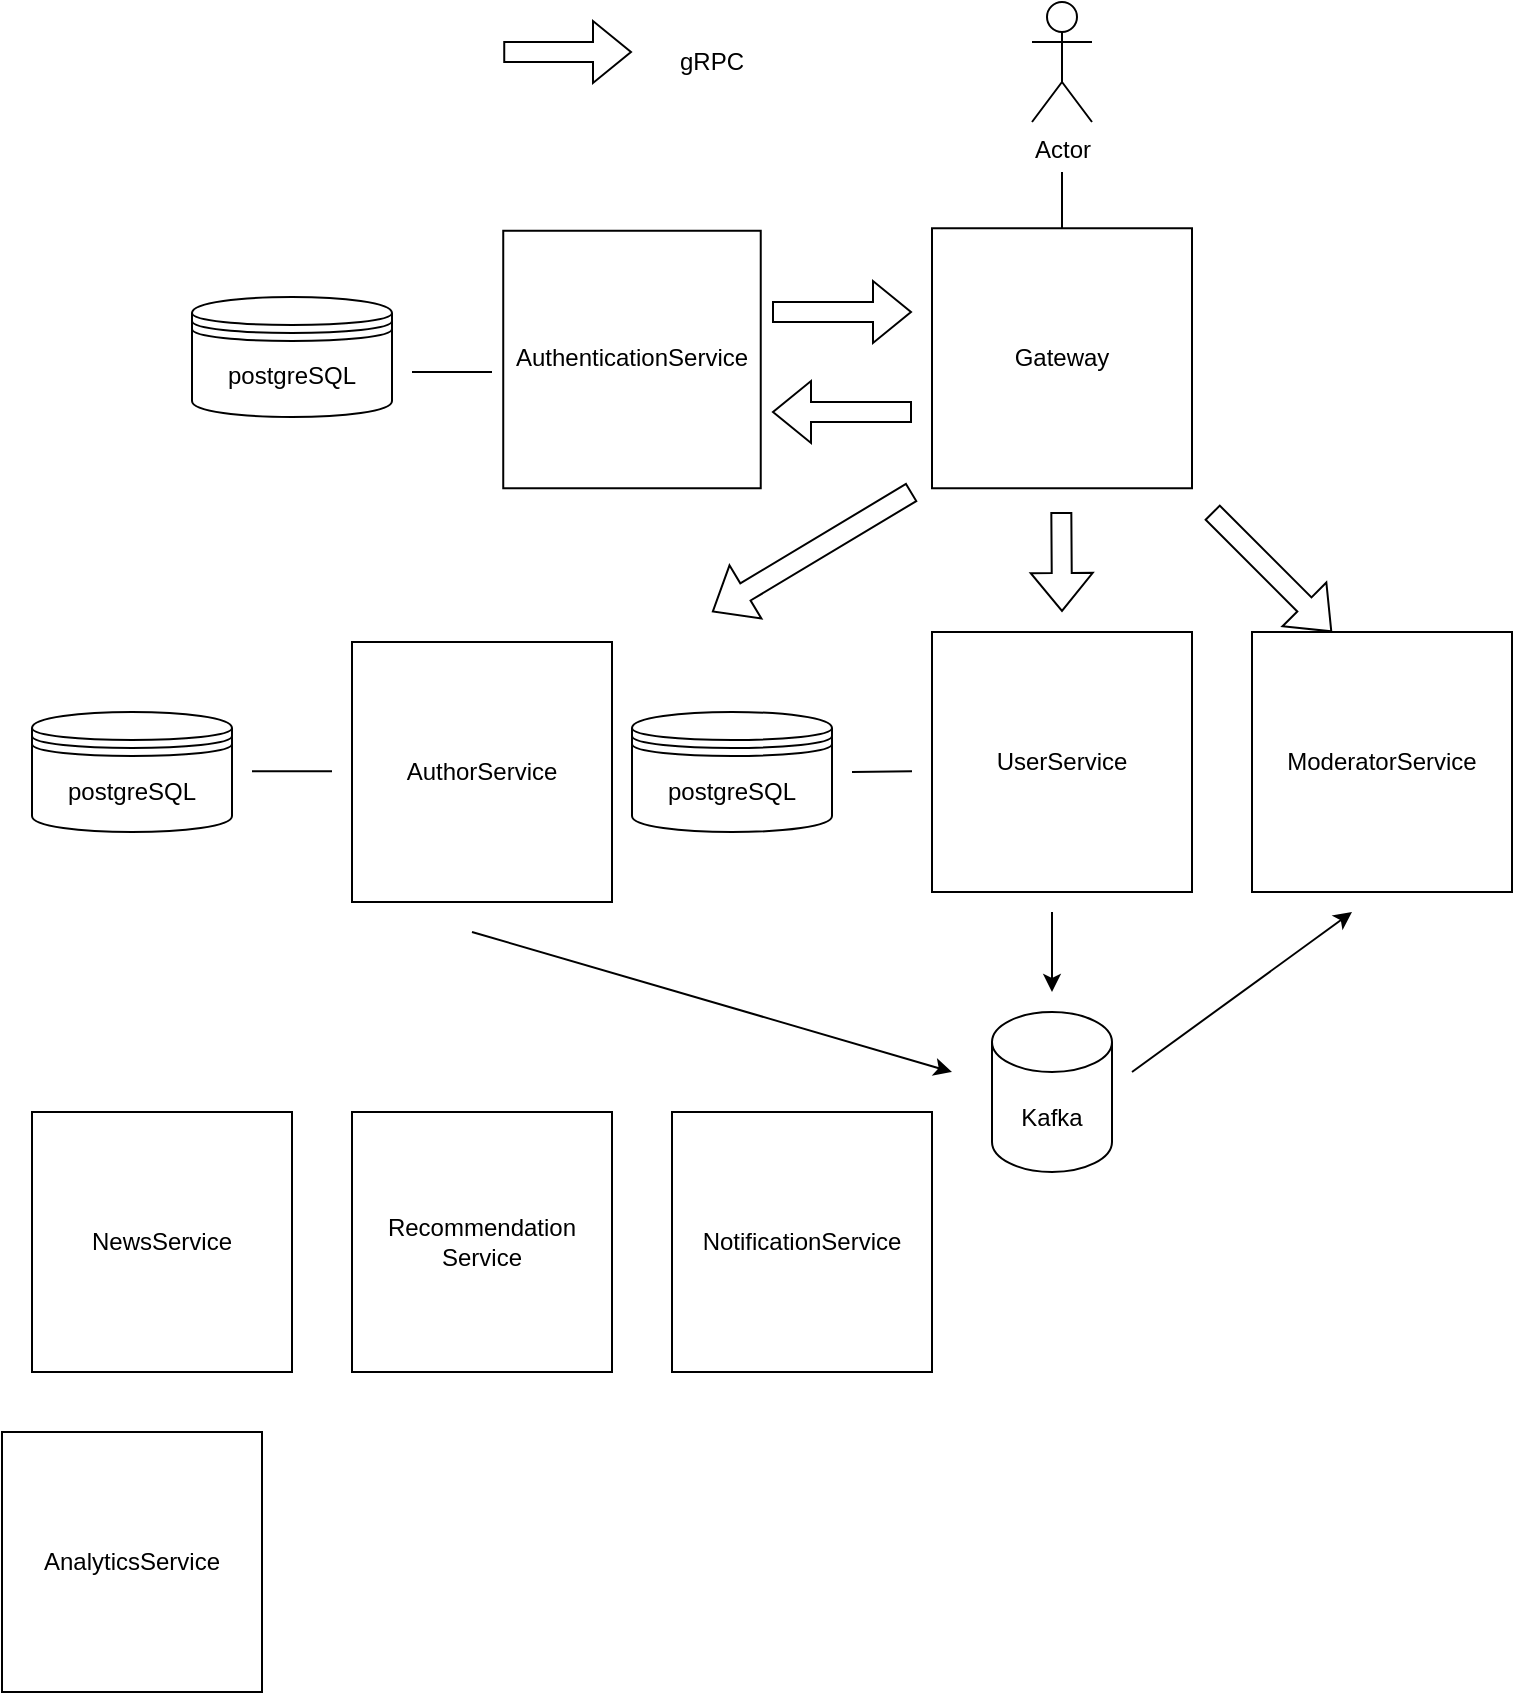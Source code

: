 <mxfile version="26.0.16">
  <diagram name="Page-1" id="5f0bae14-7c28-e335-631c-24af17079c00">
    <mxGraphModel dx="2214" dy="835" grid="1" gridSize="10" guides="1" tooltips="1" connect="1" arrows="1" fold="1" page="1" pageScale="1" pageWidth="1100" pageHeight="850" background="none" math="0" shadow="0">
      <root>
        <mxCell id="0" />
        <mxCell id="1" parent="0" />
        <mxCell id="ktRE7d3KSktnaOX6q5xe-1" value="Gateway" style="whiteSpace=wrap;html=1;aspect=fixed;" parent="1" vertex="1">
          <mxGeometry x="450" y="128.13" width="130" height="130" as="geometry" />
        </mxCell>
        <mxCell id="ktRE7d3KSktnaOX6q5xe-3" value="" style="whiteSpace=wrap;html=1;aspect=fixed;" parent="1" vertex="1">
          <mxGeometry x="235.62" y="129.38" width="128.75" height="128.75" as="geometry" />
        </mxCell>
        <mxCell id="ktRE7d3KSktnaOX6q5xe-4" value="AuthenticationService" style="text;html=1;align=center;verticalAlign=middle;whiteSpace=wrap;rounded=0;" parent="1" vertex="1">
          <mxGeometry x="270" y="180" width="60" height="25" as="geometry" />
        </mxCell>
        <mxCell id="ktRE7d3KSktnaOX6q5xe-5" value="" style="shape=flexArrow;endArrow=classic;html=1;rounded=0;" parent="1" edge="1">
          <mxGeometry width="50" height="50" relative="1" as="geometry">
            <mxPoint x="440" y="220" as="sourcePoint" />
            <mxPoint x="370" y="220" as="targetPoint" />
          </mxGeometry>
        </mxCell>
        <mxCell id="ktRE7d3KSktnaOX6q5xe-6" value="" style="shape=flexArrow;endArrow=classic;html=1;rounded=0;" parent="1" edge="1">
          <mxGeometry width="50" height="50" relative="1" as="geometry">
            <mxPoint x="370" y="170" as="sourcePoint" />
            <mxPoint x="440" y="170" as="targetPoint" />
          </mxGeometry>
        </mxCell>
        <mxCell id="ktRE7d3KSktnaOX6q5xe-7" value="" style="shape=flexArrow;endArrow=classic;html=1;rounded=0;" parent="1" edge="1">
          <mxGeometry width="50" height="50" relative="1" as="geometry">
            <mxPoint x="235.62" y="40" as="sourcePoint" />
            <mxPoint x="300" y="40" as="targetPoint" />
          </mxGeometry>
        </mxCell>
        <mxCell id="ktRE7d3KSktnaOX6q5xe-8" value="gRPC" style="text;html=1;align=center;verticalAlign=middle;whiteSpace=wrap;rounded=0;" parent="1" vertex="1">
          <mxGeometry x="310" y="30" width="60" height="30" as="geometry" />
        </mxCell>
        <mxCell id="ktRE7d3KSktnaOX6q5xe-10" value="UserService" style="whiteSpace=wrap;html=1;aspect=fixed;" parent="1" vertex="1">
          <mxGeometry x="450" y="330" width="130" height="130" as="geometry" />
        </mxCell>
        <mxCell id="ktRE7d3KSktnaOX6q5xe-11" value="postgreSQL" style="shape=datastore;whiteSpace=wrap;html=1;" parent="1" vertex="1">
          <mxGeometry x="80" y="162.5" width="100" height="60" as="geometry" />
        </mxCell>
        <mxCell id="ktRE7d3KSktnaOX6q5xe-12" value="" style="endArrow=none;html=1;rounded=0;" parent="1" edge="1">
          <mxGeometry width="50" height="50" relative="1" as="geometry">
            <mxPoint x="190" y="200" as="sourcePoint" />
            <mxPoint x="230" y="200" as="targetPoint" />
          </mxGeometry>
        </mxCell>
        <mxCell id="ktRE7d3KSktnaOX6q5xe-14" value="AuthorService" style="whiteSpace=wrap;html=1;aspect=fixed;" parent="1" vertex="1">
          <mxGeometry x="160" y="335" width="130" height="130" as="geometry" />
        </mxCell>
        <mxCell id="ktRE7d3KSktnaOX6q5xe-15" value="ModeratorService" style="whiteSpace=wrap;html=1;aspect=fixed;" parent="1" vertex="1">
          <mxGeometry x="610" y="330" width="130" height="130" as="geometry" />
        </mxCell>
        <mxCell id="ktRE7d3KSktnaOX6q5xe-16" value="Actor" style="shape=umlActor;verticalLabelPosition=bottom;verticalAlign=top;html=1;outlineConnect=0;" parent="1" vertex="1">
          <mxGeometry x="500" y="15" width="30" height="60" as="geometry" />
        </mxCell>
        <mxCell id="ktRE7d3KSktnaOX6q5xe-18" value="" style="endArrow=none;html=1;rounded=0;exitX=0.5;exitY=0;exitDx=0;exitDy=0;" parent="1" source="ktRE7d3KSktnaOX6q5xe-1" edge="1">
          <mxGeometry width="50" height="50" relative="1" as="geometry">
            <mxPoint x="470" y="240" as="sourcePoint" />
            <mxPoint x="515" y="100" as="targetPoint" />
          </mxGeometry>
        </mxCell>
        <mxCell id="ktRE7d3KSktnaOX6q5xe-19" value="" style="shape=flexArrow;endArrow=classic;html=1;rounded=0;" parent="1" edge="1">
          <mxGeometry width="50" height="50" relative="1" as="geometry">
            <mxPoint x="514.66" y="270" as="sourcePoint" />
            <mxPoint x="515" y="320" as="targetPoint" />
          </mxGeometry>
        </mxCell>
        <mxCell id="ktRE7d3KSktnaOX6q5xe-20" value="" style="shape=flexArrow;endArrow=classic;html=1;rounded=0;" parent="1" edge="1">
          <mxGeometry width="50" height="50" relative="1" as="geometry">
            <mxPoint x="440" y="260" as="sourcePoint" />
            <mxPoint x="340" y="320" as="targetPoint" />
          </mxGeometry>
        </mxCell>
        <mxCell id="ktRE7d3KSktnaOX6q5xe-21" value="" style="shape=flexArrow;endArrow=classic;html=1;rounded=0;" parent="1" edge="1">
          <mxGeometry width="50" height="50" relative="1" as="geometry">
            <mxPoint x="590" y="270" as="sourcePoint" />
            <mxPoint x="650" y="330" as="targetPoint" />
          </mxGeometry>
        </mxCell>
        <mxCell id="ktRE7d3KSktnaOX6q5xe-22" value="Kafka" style="shape=cylinder3;whiteSpace=wrap;html=1;boundedLbl=1;backgroundOutline=1;size=15;" parent="1" vertex="1">
          <mxGeometry x="480" y="520" width="60" height="80" as="geometry" />
        </mxCell>
        <mxCell id="ktRE7d3KSktnaOX6q5xe-24" value="" style="endArrow=classic;html=1;rounded=0;" parent="1" edge="1">
          <mxGeometry width="50" height="50" relative="1" as="geometry">
            <mxPoint x="220" y="480" as="sourcePoint" />
            <mxPoint x="460" y="550" as="targetPoint" />
          </mxGeometry>
        </mxCell>
        <mxCell id="ktRE7d3KSktnaOX6q5xe-25" value="" style="endArrow=classic;html=1;rounded=0;" parent="1" edge="1">
          <mxGeometry width="50" height="50" relative="1" as="geometry">
            <mxPoint x="510" y="470" as="sourcePoint" />
            <mxPoint x="510" y="510" as="targetPoint" />
          </mxGeometry>
        </mxCell>
        <mxCell id="ktRE7d3KSktnaOX6q5xe-26" value="" style="endArrow=classic;html=1;rounded=0;" parent="1" edge="1">
          <mxGeometry width="50" height="50" relative="1" as="geometry">
            <mxPoint x="550" y="550" as="sourcePoint" />
            <mxPoint x="660" y="470" as="targetPoint" />
          </mxGeometry>
        </mxCell>
        <mxCell id="ktRE7d3KSktnaOX6q5xe-27" value="postgreSQL" style="shape=datastore;whiteSpace=wrap;html=1;" parent="1" vertex="1">
          <mxGeometry y="370" width="100" height="60" as="geometry" />
        </mxCell>
        <mxCell id="ktRE7d3KSktnaOX6q5xe-28" value="" style="endArrow=none;html=1;rounded=0;" parent="1" edge="1">
          <mxGeometry width="50" height="50" relative="1" as="geometry">
            <mxPoint x="110" y="399.66" as="sourcePoint" />
            <mxPoint x="150" y="399.66" as="targetPoint" />
          </mxGeometry>
        </mxCell>
        <mxCell id="ktRE7d3KSktnaOX6q5xe-29" value="postgreSQL" style="shape=datastore;whiteSpace=wrap;html=1;" parent="1" vertex="1">
          <mxGeometry x="300" y="370" width="100" height="60" as="geometry" />
        </mxCell>
        <mxCell id="ktRE7d3KSktnaOX6q5xe-30" value="" style="endArrow=none;html=1;rounded=0;" parent="1" edge="1">
          <mxGeometry width="50" height="50" relative="1" as="geometry">
            <mxPoint x="410" y="400" as="sourcePoint" />
            <mxPoint x="440" y="399.66" as="targetPoint" />
          </mxGeometry>
        </mxCell>
        <mxCell id="ktRE7d3KSktnaOX6q5xe-32" value="Recommendation&lt;br&gt;Service" style="whiteSpace=wrap;html=1;aspect=fixed;" parent="1" vertex="1">
          <mxGeometry x="160" y="570" width="130" height="130" as="geometry" />
        </mxCell>
        <mxCell id="ktRE7d3KSktnaOX6q5xe-33" value="NewsService" style="whiteSpace=wrap;html=1;aspect=fixed;" parent="1" vertex="1">
          <mxGeometry y="570" width="130" height="130" as="geometry" />
        </mxCell>
        <mxCell id="ktRE7d3KSktnaOX6q5xe-34" value="NotificationService" style="whiteSpace=wrap;html=1;aspect=fixed;" parent="1" vertex="1">
          <mxGeometry x="320" y="570" width="130" height="130" as="geometry" />
        </mxCell>
        <mxCell id="ktRE7d3KSktnaOX6q5xe-35" value="AnalyticsService" style="whiteSpace=wrap;html=1;aspect=fixed;" parent="1" vertex="1">
          <mxGeometry x="-15" y="730" width="130" height="130" as="geometry" />
        </mxCell>
      </root>
    </mxGraphModel>
  </diagram>
</mxfile>
